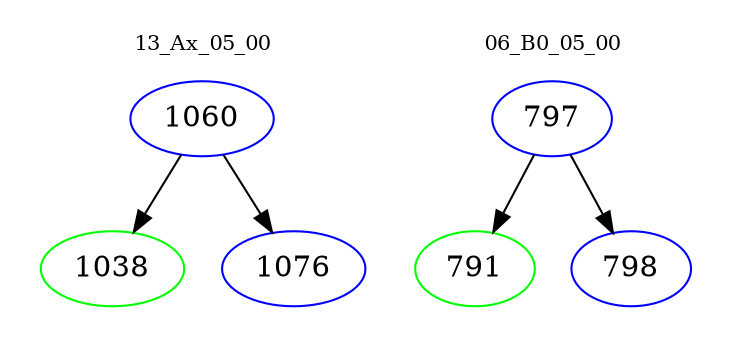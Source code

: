 digraph{
subgraph cluster_0 {
color = white
label = "13_Ax_05_00";
fontsize=10;
T0_1060 [label="1060", color="blue"]
T0_1060 -> T0_1038 [color="black"]
T0_1038 [label="1038", color="green"]
T0_1060 -> T0_1076 [color="black"]
T0_1076 [label="1076", color="blue"]
}
subgraph cluster_1 {
color = white
label = "06_B0_05_00";
fontsize=10;
T1_797 [label="797", color="blue"]
T1_797 -> T1_791 [color="black"]
T1_791 [label="791", color="green"]
T1_797 -> T1_798 [color="black"]
T1_798 [label="798", color="blue"]
}
}
